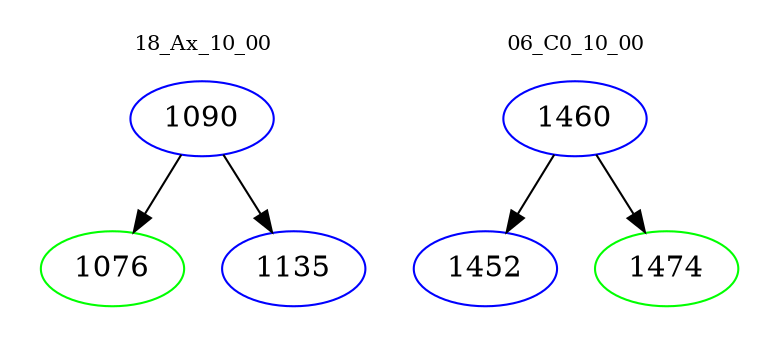 digraph{
subgraph cluster_0 {
color = white
label = "18_Ax_10_00";
fontsize=10;
T0_1090 [label="1090", color="blue"]
T0_1090 -> T0_1076 [color="black"]
T0_1076 [label="1076", color="green"]
T0_1090 -> T0_1135 [color="black"]
T0_1135 [label="1135", color="blue"]
}
subgraph cluster_1 {
color = white
label = "06_C0_10_00";
fontsize=10;
T1_1460 [label="1460", color="blue"]
T1_1460 -> T1_1452 [color="black"]
T1_1452 [label="1452", color="blue"]
T1_1460 -> T1_1474 [color="black"]
T1_1474 [label="1474", color="green"]
}
}
